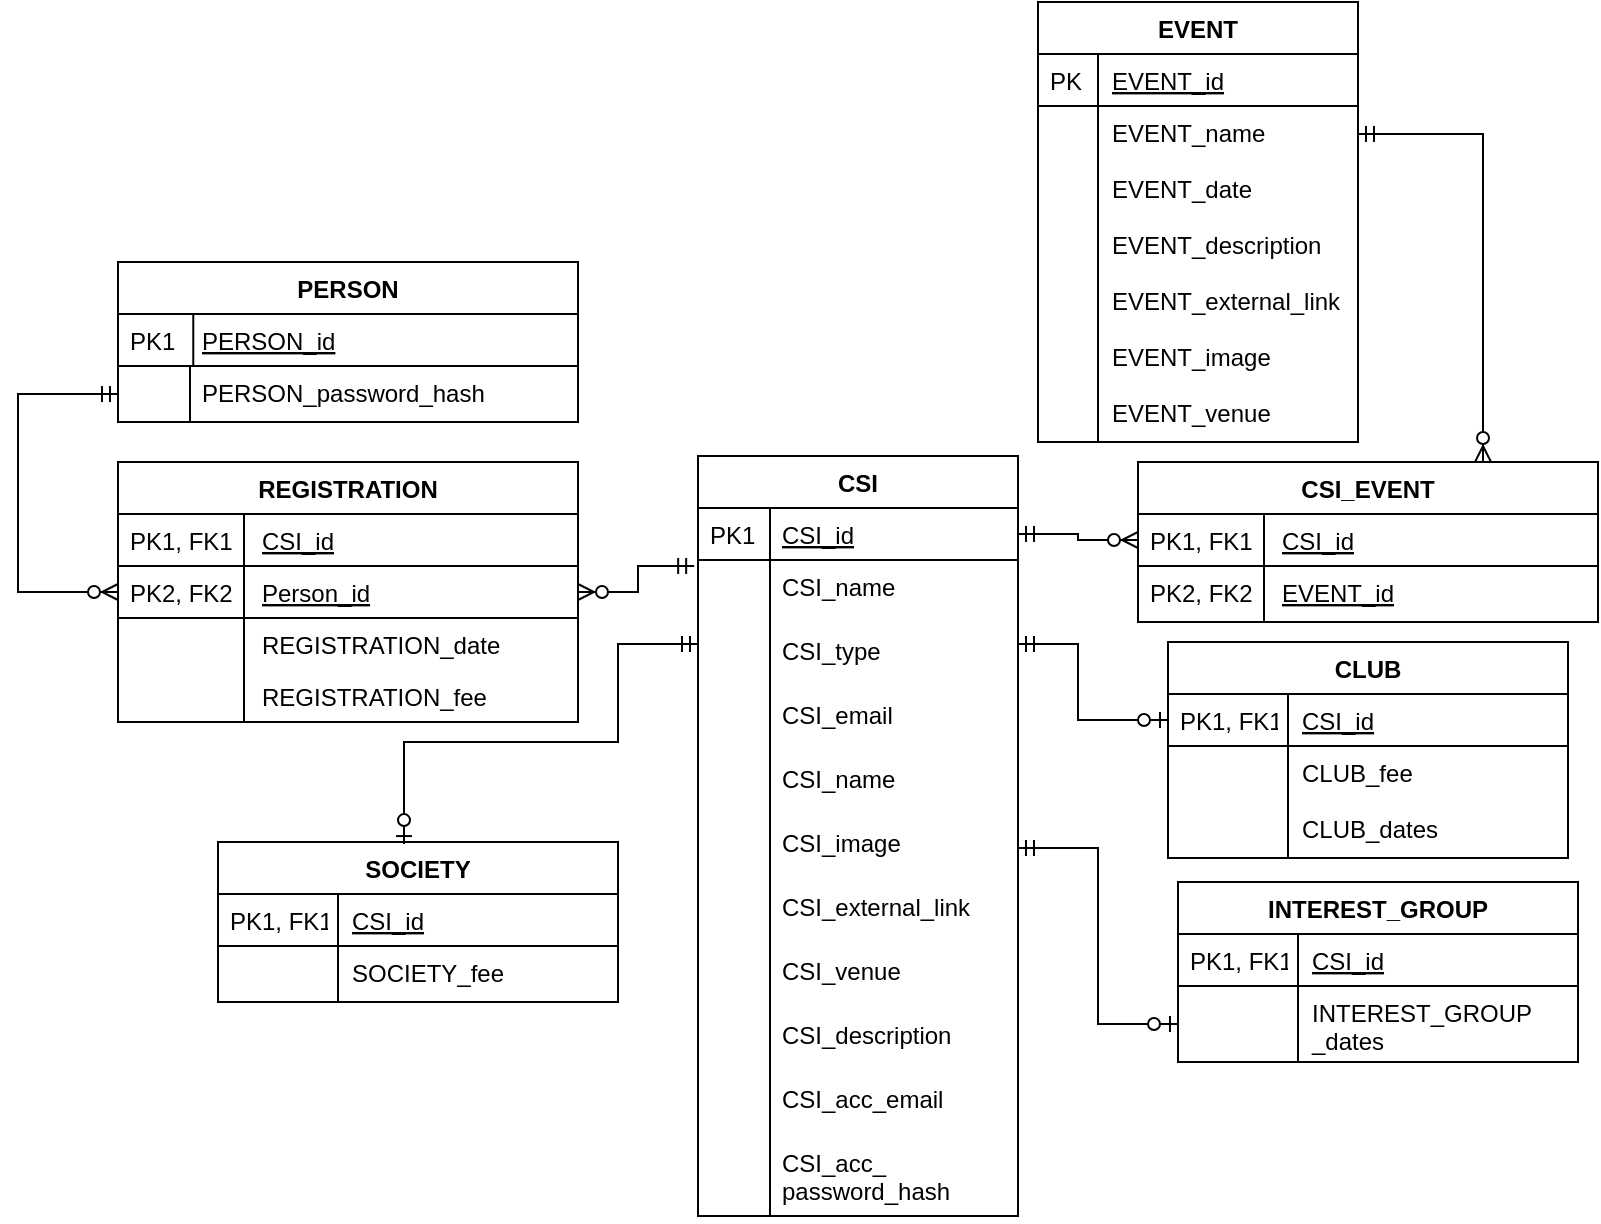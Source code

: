 <mxfile version="12.8.1" type="github">
  <diagram id="C5RBs43oDa-KdzZeNtuy" name="Page-1">
    <mxGraphModel dx="868" dy="1619" grid="1" gridSize="10" guides="1" tooltips="1" connect="1" arrows="1" fold="1" page="1" pageScale="1" pageWidth="827" pageHeight="1169" math="0" shadow="0">
      <root>
        <mxCell id="WIyWlLk6GJQsqaUBKTNV-0" />
        <mxCell id="WIyWlLk6GJQsqaUBKTNV-1" parent="WIyWlLk6GJQsqaUBKTNV-0" />
        <mxCell id="zkfFHV4jXpPFQw0GAbJ--51" value="PERSON" style="swimlane;fontStyle=1;childLayout=stackLayout;horizontal=1;startSize=26;horizontalStack=0;resizeParent=1;resizeLast=0;collapsible=1;marginBottom=0;rounded=0;shadow=0;strokeWidth=1;" parent="WIyWlLk6GJQsqaUBKTNV-1" vertex="1">
          <mxGeometry x="190" y="20" width="230" height="80" as="geometry">
            <mxRectangle x="160" y="120" width="160" height="26" as="alternateBounds" />
          </mxGeometry>
        </mxCell>
        <mxCell id="zkfFHV4jXpPFQw0GAbJ--52" value="PERSON_id" style="shape=partialRectangle;top=0;left=0;right=0;bottom=1;align=left;verticalAlign=top;fillColor=none;spacingLeft=40;spacingRight=4;overflow=hidden;rotatable=0;points=[[0,0.5],[1,0.5]];portConstraint=eastwest;dropTarget=0;rounded=0;shadow=0;strokeWidth=1;fontStyle=4" parent="zkfFHV4jXpPFQw0GAbJ--51" vertex="1">
          <mxGeometry y="26" width="230" height="26" as="geometry" />
        </mxCell>
        <mxCell id="zkfFHV4jXpPFQw0GAbJ--53" value="PK1" style="shape=partialRectangle;top=0;left=0;bottom=0;fillColor=none;align=left;verticalAlign=top;spacingLeft=4;spacingRight=4;overflow=hidden;rotatable=0;points=[];portConstraint=eastwest;part=1;" parent="zkfFHV4jXpPFQw0GAbJ--52" vertex="1" connectable="0">
          <mxGeometry width="37.636" height="26" as="geometry" />
        </mxCell>
        <mxCell id="Wx7XCDajwe7z9MYehkAK-20" value="PERSON_password_hash" style="shape=partialRectangle;top=0;left=0;right=0;bottom=1;align=left;verticalAlign=top;fillColor=none;spacingLeft=40;spacingRight=4;overflow=hidden;rotatable=0;points=[[0,0.5],[1,0.5]];portConstraint=eastwest;dropTarget=0;rounded=0;shadow=0;strokeWidth=1;fontStyle=0" parent="zkfFHV4jXpPFQw0GAbJ--51" vertex="1">
          <mxGeometry y="52" width="230" height="28" as="geometry" />
        </mxCell>
        <mxCell id="Wx7XCDajwe7z9MYehkAK-21" value="" style="shape=partialRectangle;top=0;left=0;bottom=0;fillColor=none;align=left;verticalAlign=top;spacingLeft=4;spacingRight=4;overflow=hidden;rotatable=0;points=[];portConstraint=eastwest;part=1;" parent="Wx7XCDajwe7z9MYehkAK-20" vertex="1" connectable="0">
          <mxGeometry width="36" height="28" as="geometry" />
        </mxCell>
        <mxCell id="zkfFHV4jXpPFQw0GAbJ--56" value="CSI" style="swimlane;fontStyle=1;childLayout=stackLayout;horizontal=1;startSize=26;horizontalStack=0;resizeParent=1;resizeLast=0;collapsible=1;marginBottom=0;rounded=0;shadow=0;strokeWidth=1;" parent="WIyWlLk6GJQsqaUBKTNV-1" vertex="1">
          <mxGeometry x="480" y="117" width="160" height="380" as="geometry">
            <mxRectangle x="260" y="80" width="160" height="26" as="alternateBounds" />
          </mxGeometry>
        </mxCell>
        <mxCell id="zkfFHV4jXpPFQw0GAbJ--57" value="CSI_id" style="shape=partialRectangle;top=0;left=0;right=0;bottom=1;align=left;verticalAlign=top;fillColor=none;spacingLeft=40;spacingRight=4;overflow=hidden;rotatable=0;points=[[0,0.5],[1,0.5]];portConstraint=eastwest;dropTarget=0;rounded=0;shadow=0;strokeWidth=1;fontStyle=4" parent="zkfFHV4jXpPFQw0GAbJ--56" vertex="1">
          <mxGeometry y="26" width="160" height="26" as="geometry" />
        </mxCell>
        <mxCell id="zkfFHV4jXpPFQw0GAbJ--58" value="PK1" style="shape=partialRectangle;top=0;left=0;bottom=0;fillColor=none;align=left;verticalAlign=top;spacingLeft=4;spacingRight=4;overflow=hidden;rotatable=0;points=[];portConstraint=eastwest;part=1;" parent="zkfFHV4jXpPFQw0GAbJ--57" vertex="1" connectable="0">
          <mxGeometry width="36" height="26" as="geometry" />
        </mxCell>
        <mxCell id="zkfFHV4jXpPFQw0GAbJ--61" value="CSI_name" style="shape=partialRectangle;top=0;left=0;right=0;bottom=0;align=left;verticalAlign=top;fillColor=none;spacingLeft=40;spacingRight=4;overflow=hidden;rotatable=0;points=[[0,0.5],[1,0.5]];portConstraint=eastwest;dropTarget=0;rounded=0;shadow=0;strokeWidth=1;" parent="zkfFHV4jXpPFQw0GAbJ--56" vertex="1">
          <mxGeometry y="52" width="160" height="32" as="geometry" />
        </mxCell>
        <mxCell id="zkfFHV4jXpPFQw0GAbJ--62" value="" style="shape=partialRectangle;top=0;left=0;bottom=0;fillColor=none;align=left;verticalAlign=top;spacingLeft=4;spacingRight=4;overflow=hidden;rotatable=0;points=[];portConstraint=eastwest;part=1;" parent="zkfFHV4jXpPFQw0GAbJ--61" vertex="1" connectable="0">
          <mxGeometry width="36" height="32" as="geometry" />
        </mxCell>
        <mxCell id="Wx7XCDajwe7z9MYehkAK-47" value="CSI_type" style="shape=partialRectangle;top=0;left=0;right=0;bottom=0;align=left;verticalAlign=top;fillColor=none;spacingLeft=40;spacingRight=4;overflow=hidden;rotatable=0;points=[[0,0.5],[1,0.5]];portConstraint=eastwest;dropTarget=0;rounded=0;shadow=0;strokeWidth=1;" parent="zkfFHV4jXpPFQw0GAbJ--56" vertex="1">
          <mxGeometry y="84" width="160" height="32" as="geometry" />
        </mxCell>
        <mxCell id="Wx7XCDajwe7z9MYehkAK-48" value="" style="shape=partialRectangle;top=0;left=0;bottom=0;fillColor=none;align=left;verticalAlign=top;spacingLeft=4;spacingRight=4;overflow=hidden;rotatable=0;points=[];portConstraint=eastwest;part=1;" parent="Wx7XCDajwe7z9MYehkAK-47" vertex="1" connectable="0">
          <mxGeometry width="36" height="32" as="geometry" />
        </mxCell>
        <mxCell id="058RNXt2RDydTSip1yyi-6" value="CSI_email" style="shape=partialRectangle;top=0;left=0;right=0;bottom=0;align=left;verticalAlign=top;fillColor=none;spacingLeft=40;spacingRight=4;overflow=hidden;rotatable=0;points=[[0,0.5],[1,0.5]];portConstraint=eastwest;dropTarget=0;rounded=0;shadow=0;strokeWidth=1;" parent="zkfFHV4jXpPFQw0GAbJ--56" vertex="1">
          <mxGeometry y="116" width="160" height="32" as="geometry" />
        </mxCell>
        <mxCell id="058RNXt2RDydTSip1yyi-7" value="" style="shape=partialRectangle;top=0;left=0;bottom=0;fillColor=none;align=left;verticalAlign=top;spacingLeft=4;spacingRight=4;overflow=hidden;rotatable=0;points=[];portConstraint=eastwest;part=1;" parent="058RNXt2RDydTSip1yyi-6" vertex="1" connectable="0">
          <mxGeometry width="36" height="32" as="geometry" />
        </mxCell>
        <mxCell id="058RNXt2RDydTSip1yyi-8" value="CSI_name" style="shape=partialRectangle;top=0;left=0;right=0;bottom=0;align=left;verticalAlign=top;fillColor=none;spacingLeft=40;spacingRight=4;overflow=hidden;rotatable=0;points=[[0,0.5],[1,0.5]];portConstraint=eastwest;dropTarget=0;rounded=0;shadow=0;strokeWidth=1;" parent="zkfFHV4jXpPFQw0GAbJ--56" vertex="1">
          <mxGeometry y="148" width="160" height="32" as="geometry" />
        </mxCell>
        <mxCell id="058RNXt2RDydTSip1yyi-9" value="" style="shape=partialRectangle;top=0;left=0;bottom=0;fillColor=none;align=left;verticalAlign=top;spacingLeft=4;spacingRight=4;overflow=hidden;rotatable=0;points=[];portConstraint=eastwest;part=1;" parent="058RNXt2RDydTSip1yyi-8" vertex="1" connectable="0">
          <mxGeometry width="36" height="32" as="geometry" />
        </mxCell>
        <mxCell id="058RNXt2RDydTSip1yyi-10" value="CSI_image" style="shape=partialRectangle;top=0;left=0;right=0;bottom=0;align=left;verticalAlign=top;fillColor=none;spacingLeft=40;spacingRight=4;overflow=hidden;rotatable=0;points=[[0,0.5],[1,0.5]];portConstraint=eastwest;dropTarget=0;rounded=0;shadow=0;strokeWidth=1;" parent="zkfFHV4jXpPFQw0GAbJ--56" vertex="1">
          <mxGeometry y="180" width="160" height="32" as="geometry" />
        </mxCell>
        <mxCell id="058RNXt2RDydTSip1yyi-11" value="" style="shape=partialRectangle;top=0;left=0;bottom=0;fillColor=none;align=left;verticalAlign=top;spacingLeft=4;spacingRight=4;overflow=hidden;rotatable=0;points=[];portConstraint=eastwest;part=1;" parent="058RNXt2RDydTSip1yyi-10" vertex="1" connectable="0">
          <mxGeometry width="36" height="32" as="geometry" />
        </mxCell>
        <mxCell id="058RNXt2RDydTSip1yyi-12" value="CSI_external_link" style="shape=partialRectangle;top=0;left=0;right=0;bottom=0;align=left;verticalAlign=top;fillColor=none;spacingLeft=40;spacingRight=4;overflow=hidden;rotatable=0;points=[[0,0.5],[1,0.5]];portConstraint=eastwest;dropTarget=0;rounded=0;shadow=0;strokeWidth=1;" parent="zkfFHV4jXpPFQw0GAbJ--56" vertex="1">
          <mxGeometry y="212" width="160" height="32" as="geometry" />
        </mxCell>
        <mxCell id="058RNXt2RDydTSip1yyi-13" value="" style="shape=partialRectangle;top=0;left=0;bottom=0;fillColor=none;align=left;verticalAlign=top;spacingLeft=4;spacingRight=4;overflow=hidden;rotatable=0;points=[];portConstraint=eastwest;part=1;" parent="058RNXt2RDydTSip1yyi-12" vertex="1" connectable="0">
          <mxGeometry width="36" height="32" as="geometry" />
        </mxCell>
        <mxCell id="058RNXt2RDydTSip1yyi-14" value="CSI_venue" style="shape=partialRectangle;top=0;left=0;right=0;bottom=0;align=left;verticalAlign=top;fillColor=none;spacingLeft=40;spacingRight=4;overflow=hidden;rotatable=0;points=[[0,0.5],[1,0.5]];portConstraint=eastwest;dropTarget=0;rounded=0;shadow=0;strokeWidth=1;" parent="zkfFHV4jXpPFQw0GAbJ--56" vertex="1">
          <mxGeometry y="244" width="160" height="32" as="geometry" />
        </mxCell>
        <mxCell id="058RNXt2RDydTSip1yyi-15" value="" style="shape=partialRectangle;top=0;left=0;bottom=0;fillColor=none;align=left;verticalAlign=top;spacingLeft=4;spacingRight=4;overflow=hidden;rotatable=0;points=[];portConstraint=eastwest;part=1;" parent="058RNXt2RDydTSip1yyi-14" vertex="1" connectable="0">
          <mxGeometry width="36" height="32" as="geometry" />
        </mxCell>
        <mxCell id="058RNXt2RDydTSip1yyi-16" value="CSI_description" style="shape=partialRectangle;top=0;left=0;right=0;bottom=0;align=left;verticalAlign=top;fillColor=none;spacingLeft=40;spacingRight=4;overflow=hidden;rotatable=0;points=[[0,0.5],[1,0.5]];portConstraint=eastwest;dropTarget=0;rounded=0;shadow=0;strokeWidth=1;" parent="zkfFHV4jXpPFQw0GAbJ--56" vertex="1">
          <mxGeometry y="276" width="160" height="32" as="geometry" />
        </mxCell>
        <mxCell id="058RNXt2RDydTSip1yyi-17" value="" style="shape=partialRectangle;top=0;left=0;bottom=0;fillColor=none;align=left;verticalAlign=top;spacingLeft=4;spacingRight=4;overflow=hidden;rotatable=0;points=[];portConstraint=eastwest;part=1;" parent="058RNXt2RDydTSip1yyi-16" vertex="1" connectable="0">
          <mxGeometry width="36" height="32" as="geometry" />
        </mxCell>
        <mxCell id="aq5DF6hh0ykswpHQfDKr-2" value="CSI_acc_email" style="shape=partialRectangle;top=0;left=0;right=0;bottom=0;align=left;verticalAlign=top;fillColor=none;spacingLeft=40;spacingRight=4;overflow=hidden;rotatable=0;points=[[0,0.5],[1,0.5]];portConstraint=eastwest;dropTarget=0;rounded=0;shadow=0;strokeWidth=1;" parent="zkfFHV4jXpPFQw0GAbJ--56" vertex="1">
          <mxGeometry y="308" width="160" height="32" as="geometry" />
        </mxCell>
        <mxCell id="aq5DF6hh0ykswpHQfDKr-3" value="" style="shape=partialRectangle;top=0;left=0;bottom=0;fillColor=none;align=left;verticalAlign=top;spacingLeft=4;spacingRight=4;overflow=hidden;rotatable=0;points=[];portConstraint=eastwest;part=1;" parent="aq5DF6hh0ykswpHQfDKr-2" vertex="1" connectable="0">
          <mxGeometry width="36" height="32" as="geometry" />
        </mxCell>
        <mxCell id="aq5DF6hh0ykswpHQfDKr-0" value="CSI_acc_&#xa;password_hash" style="shape=partialRectangle;top=0;left=0;right=0;bottom=0;align=left;verticalAlign=top;fillColor=none;spacingLeft=40;spacingRight=4;overflow=hidden;rotatable=0;points=[[0,0.5],[1,0.5]];portConstraint=eastwest;dropTarget=0;rounded=0;shadow=0;strokeWidth=1;" parent="zkfFHV4jXpPFQw0GAbJ--56" vertex="1">
          <mxGeometry y="340" width="160" height="40" as="geometry" />
        </mxCell>
        <mxCell id="aq5DF6hh0ykswpHQfDKr-1" value="" style="shape=partialRectangle;top=0;left=0;bottom=0;fillColor=none;align=left;verticalAlign=top;spacingLeft=4;spacingRight=4;overflow=hidden;rotatable=0;points=[];portConstraint=eastwest;part=1;" parent="aq5DF6hh0ykswpHQfDKr-0" vertex="1" connectable="0">
          <mxGeometry width="36" height="40" as="geometry" />
        </mxCell>
        <mxCell id="zkfFHV4jXpPFQw0GAbJ--64" value="INTEREST_GROUP" style="swimlane;fontStyle=1;childLayout=stackLayout;horizontal=1;startSize=26;horizontalStack=0;resizeParent=1;resizeLast=0;collapsible=1;marginBottom=0;rounded=0;shadow=0;strokeWidth=1;" parent="WIyWlLk6GJQsqaUBKTNV-1" vertex="1">
          <mxGeometry x="720" y="330" width="200" height="90" as="geometry">
            <mxRectangle x="260" y="270" width="160" height="26" as="alternateBounds" />
          </mxGeometry>
        </mxCell>
        <mxCell id="zkfFHV4jXpPFQw0GAbJ--65" value="CSI_id" style="shape=partialRectangle;top=0;left=0;right=0;bottom=1;align=left;verticalAlign=top;fillColor=none;spacingLeft=65;spacingRight=4;overflow=hidden;rotatable=0;points=[[0,0.5],[1,0.5]];portConstraint=eastwest;dropTarget=0;rounded=0;shadow=0;strokeWidth=1;fontStyle=4" parent="zkfFHV4jXpPFQw0GAbJ--64" vertex="1">
          <mxGeometry y="26" width="200" height="26" as="geometry" />
        </mxCell>
        <mxCell id="zkfFHV4jXpPFQw0GAbJ--66" value="PK1, FK1" style="shape=partialRectangle;top=0;left=0;bottom=0;fillColor=none;align=left;verticalAlign=top;spacingLeft=4;spacingRight=4;overflow=hidden;rotatable=0;points=[];portConstraint=eastwest;part=1;" parent="zkfFHV4jXpPFQw0GAbJ--65" vertex="1" connectable="0">
          <mxGeometry width="60" height="26" as="geometry" />
        </mxCell>
        <mxCell id="zkfFHV4jXpPFQw0GAbJ--67" value="INTEREST_GROUP&#xa;_dates" style="shape=partialRectangle;top=0;left=0;right=0;bottom=0;align=left;verticalAlign=top;fillColor=none;spacingLeft=65;spacingRight=4;overflow=hidden;rotatable=0;points=[[0,0.5],[1,0.5]];portConstraint=eastwest;dropTarget=0;rounded=0;shadow=0;strokeWidth=1;" parent="zkfFHV4jXpPFQw0GAbJ--64" vertex="1">
          <mxGeometry y="52" width="200" height="38" as="geometry" />
        </mxCell>
        <mxCell id="zkfFHV4jXpPFQw0GAbJ--68" value="" style="shape=partialRectangle;top=0;left=0;bottom=0;fillColor=none;align=left;verticalAlign=top;spacingLeft=4;spacingRight=4;overflow=hidden;rotatable=0;points=[];portConstraint=eastwest;part=1;" parent="zkfFHV4jXpPFQw0GAbJ--67" vertex="1" connectable="0">
          <mxGeometry width="60" height="38" as="geometry" />
        </mxCell>
        <mxCell id="Wx7XCDajwe7z9MYehkAK-22" value="REGISTRATION" style="swimlane;fontStyle=1;childLayout=stackLayout;horizontal=1;startSize=26;horizontalStack=0;resizeParent=1;resizeLast=0;collapsible=1;marginBottom=0;rounded=0;shadow=0;strokeWidth=1;" parent="WIyWlLk6GJQsqaUBKTNV-1" vertex="1">
          <mxGeometry x="190" y="120" width="230" height="130" as="geometry">
            <mxRectangle x="160" y="120" width="160" height="26" as="alternateBounds" />
          </mxGeometry>
        </mxCell>
        <mxCell id="Wx7XCDajwe7z9MYehkAK-23" value="CSI_id" style="shape=partialRectangle;top=0;left=0;right=0;bottom=1;align=left;verticalAlign=top;fillColor=none;spacingLeft=70;spacingRight=4;overflow=hidden;rotatable=0;points=[[0,0.5],[1,0.5]];portConstraint=eastwest;dropTarget=0;rounded=0;shadow=0;strokeWidth=1;fontStyle=4" parent="Wx7XCDajwe7z9MYehkAK-22" vertex="1">
          <mxGeometry y="26" width="230" height="26" as="geometry" />
        </mxCell>
        <mxCell id="Wx7XCDajwe7z9MYehkAK-24" value="PK1, FK1" style="shape=partialRectangle;top=0;left=0;bottom=0;fillColor=none;align=left;verticalAlign=top;spacingLeft=4;spacingRight=4;overflow=hidden;rotatable=0;points=[];portConstraint=eastwest;part=1;" parent="Wx7XCDajwe7z9MYehkAK-23" vertex="1" connectable="0">
          <mxGeometry width="63" height="26" as="geometry" />
        </mxCell>
        <mxCell id="Wx7XCDajwe7z9MYehkAK-29" value="Person_id" style="shape=partialRectangle;top=0;left=0;right=0;bottom=1;align=left;verticalAlign=top;fillColor=none;spacingLeft=70;spacingRight=4;overflow=hidden;rotatable=0;points=[[0,0.5],[1,0.5]];portConstraint=eastwest;dropTarget=0;rounded=0;shadow=0;strokeWidth=1;fontStyle=4" parent="Wx7XCDajwe7z9MYehkAK-22" vertex="1">
          <mxGeometry y="52" width="230" height="26" as="geometry" />
        </mxCell>
        <mxCell id="Wx7XCDajwe7z9MYehkAK-30" value="PK2, FK2" style="shape=partialRectangle;top=0;left=0;bottom=0;fillColor=none;align=left;verticalAlign=top;spacingLeft=4;spacingRight=4;overflow=hidden;rotatable=0;points=[];portConstraint=eastwest;part=1;" parent="Wx7XCDajwe7z9MYehkAK-29" vertex="1" connectable="0">
          <mxGeometry width="63" height="26" as="geometry" />
        </mxCell>
        <mxCell id="Wx7XCDajwe7z9MYehkAK-25" value="REGISTRATION_date" style="shape=partialRectangle;top=0;left=0;right=0;bottom=0;align=left;verticalAlign=top;fillColor=none;spacingLeft=70;spacingRight=4;overflow=hidden;rotatable=0;points=[[0,0.5],[1,0.5]];portConstraint=eastwest;dropTarget=0;rounded=0;shadow=0;strokeWidth=1;" parent="Wx7XCDajwe7z9MYehkAK-22" vertex="1">
          <mxGeometry y="78" width="230" height="26" as="geometry" />
        </mxCell>
        <mxCell id="Wx7XCDajwe7z9MYehkAK-26" value="" style="shape=partialRectangle;top=0;left=0;bottom=0;fillColor=none;align=left;verticalAlign=top;spacingLeft=4;spacingRight=4;overflow=hidden;rotatable=0;points=[];portConstraint=eastwest;part=1;" parent="Wx7XCDajwe7z9MYehkAK-25" vertex="1" connectable="0">
          <mxGeometry width="63" height="26" as="geometry" />
        </mxCell>
        <mxCell id="058RNXt2RDydTSip1yyi-21" value="REGISTRATION_fee" style="shape=partialRectangle;top=0;left=0;right=0;bottom=0;align=left;verticalAlign=top;fillColor=none;spacingLeft=70;spacingRight=4;overflow=hidden;rotatable=0;points=[[0,0.5],[1,0.5]];portConstraint=eastwest;dropTarget=0;rounded=0;shadow=0;strokeWidth=1;" parent="Wx7XCDajwe7z9MYehkAK-22" vertex="1">
          <mxGeometry y="104" width="230" height="26" as="geometry" />
        </mxCell>
        <mxCell id="058RNXt2RDydTSip1yyi-22" value="" style="shape=partialRectangle;top=0;left=0;bottom=0;fillColor=none;align=left;verticalAlign=top;spacingLeft=4;spacingRight=4;overflow=hidden;rotatable=0;points=[];portConstraint=eastwest;part=1;" parent="058RNXt2RDydTSip1yyi-21" vertex="1" connectable="0">
          <mxGeometry width="63" height="26" as="geometry" />
        </mxCell>
        <mxCell id="Wx7XCDajwe7z9MYehkAK-35" style="edgeStyle=orthogonalEdgeStyle;rounded=0;orthogonalLoop=1;jettySize=auto;html=1;exitX=1;exitY=0.5;exitDx=0;exitDy=0;entryX=-0.012;entryY=1.115;entryDx=0;entryDy=0;entryPerimeter=0;startArrow=ERzeroToMany;startFill=1;endArrow=ERmandOne;endFill=0;" parent="WIyWlLk6GJQsqaUBKTNV-1" source="Wx7XCDajwe7z9MYehkAK-29" target="zkfFHV4jXpPFQw0GAbJ--57" edge="1">
          <mxGeometry relative="1" as="geometry" />
        </mxCell>
        <mxCell id="Wx7XCDajwe7z9MYehkAK-36" value="SOCIETY" style="swimlane;fontStyle=1;childLayout=stackLayout;horizontal=1;startSize=26;horizontalStack=0;resizeParent=1;resizeLast=0;collapsible=1;marginBottom=0;rounded=0;shadow=0;strokeWidth=1;" parent="WIyWlLk6GJQsqaUBKTNV-1" vertex="1">
          <mxGeometry x="240" y="310" width="200" height="80" as="geometry">
            <mxRectangle x="260" y="270" width="160" height="26" as="alternateBounds" />
          </mxGeometry>
        </mxCell>
        <mxCell id="Wx7XCDajwe7z9MYehkAK-37" value="CSI_id" style="shape=partialRectangle;top=0;left=0;right=0;bottom=1;align=left;verticalAlign=top;fillColor=none;spacingLeft=65;spacingRight=4;overflow=hidden;rotatable=0;points=[[0,0.5],[1,0.5]];portConstraint=eastwest;dropTarget=0;rounded=0;shadow=0;strokeWidth=1;fontStyle=4" parent="Wx7XCDajwe7z9MYehkAK-36" vertex="1">
          <mxGeometry y="26" width="200" height="26" as="geometry" />
        </mxCell>
        <mxCell id="Wx7XCDajwe7z9MYehkAK-38" value="PK1, FK1" style="shape=partialRectangle;top=0;left=0;bottom=0;fillColor=none;align=left;verticalAlign=top;spacingLeft=4;spacingRight=4;overflow=hidden;rotatable=0;points=[];portConstraint=eastwest;part=1;" parent="Wx7XCDajwe7z9MYehkAK-37" vertex="1" connectable="0">
          <mxGeometry width="60" height="26" as="geometry" />
        </mxCell>
        <mxCell id="Wx7XCDajwe7z9MYehkAK-39" value="SOCIETY_fee" style="shape=partialRectangle;top=0;left=0;right=0;bottom=0;align=left;verticalAlign=top;fillColor=none;spacingLeft=65;spacingRight=4;overflow=hidden;rotatable=0;points=[[0,0.5],[1,0.5]];portConstraint=eastwest;dropTarget=0;rounded=0;shadow=0;strokeWidth=1;" parent="Wx7XCDajwe7z9MYehkAK-36" vertex="1">
          <mxGeometry y="52" width="200" height="28" as="geometry" />
        </mxCell>
        <mxCell id="Wx7XCDajwe7z9MYehkAK-40" value="" style="shape=partialRectangle;top=0;left=0;bottom=0;fillColor=none;align=left;verticalAlign=top;spacingLeft=4;spacingRight=4;overflow=hidden;rotatable=0;points=[];portConstraint=eastwest;part=1;" parent="Wx7XCDajwe7z9MYehkAK-39" vertex="1" connectable="0">
          <mxGeometry width="60" height="28" as="geometry" />
        </mxCell>
        <mxCell id="Wx7XCDajwe7z9MYehkAK-41" style="edgeStyle=orthogonalEdgeStyle;rounded=0;orthogonalLoop=1;jettySize=auto;html=1;entryX=0.465;entryY=0.013;entryDx=0;entryDy=0;entryPerimeter=0;startArrow=ERmandOne;startFill=0;endArrow=ERzeroToOne;endFill=1;" parent="WIyWlLk6GJQsqaUBKTNV-1" target="Wx7XCDajwe7z9MYehkAK-36" edge="1">
          <mxGeometry relative="1" as="geometry">
            <Array as="points">
              <mxPoint x="440" y="211" />
              <mxPoint x="440" y="260" />
              <mxPoint x="333" y="260" />
            </Array>
            <mxPoint x="480" y="211" as="sourcePoint" />
          </mxGeometry>
        </mxCell>
        <mxCell id="Wx7XCDajwe7z9MYehkAK-42" value="CLUB" style="swimlane;fontStyle=1;childLayout=stackLayout;horizontal=1;startSize=26;horizontalStack=0;resizeParent=1;resizeLast=0;collapsible=1;marginBottom=0;rounded=0;shadow=0;strokeWidth=1;" parent="WIyWlLk6GJQsqaUBKTNV-1" vertex="1">
          <mxGeometry x="715" y="210" width="200" height="108" as="geometry">
            <mxRectangle x="260" y="270" width="160" height="26" as="alternateBounds" />
          </mxGeometry>
        </mxCell>
        <mxCell id="Wx7XCDajwe7z9MYehkAK-43" value="CSI_id" style="shape=partialRectangle;top=0;left=0;right=0;bottom=1;align=left;verticalAlign=top;fillColor=none;spacingLeft=65;spacingRight=4;overflow=hidden;rotatable=0;points=[[0,0.5],[1,0.5]];portConstraint=eastwest;dropTarget=0;rounded=0;shadow=0;strokeWidth=1;fontStyle=4" parent="Wx7XCDajwe7z9MYehkAK-42" vertex="1">
          <mxGeometry y="26" width="200" height="26" as="geometry" />
        </mxCell>
        <mxCell id="Wx7XCDajwe7z9MYehkAK-44" value="PK1, FK1" style="shape=partialRectangle;top=0;left=0;bottom=0;fillColor=none;align=left;verticalAlign=top;spacingLeft=4;spacingRight=4;overflow=hidden;rotatable=0;points=[];portConstraint=eastwest;part=1;" parent="Wx7XCDajwe7z9MYehkAK-43" vertex="1" connectable="0">
          <mxGeometry width="60" height="26" as="geometry" />
        </mxCell>
        <mxCell id="Wx7XCDajwe7z9MYehkAK-45" value="CLUB_fee" style="shape=partialRectangle;top=0;left=0;right=0;bottom=0;align=left;verticalAlign=top;fillColor=none;spacingLeft=65;spacingRight=4;overflow=hidden;rotatable=0;points=[[0,0.5],[1,0.5]];portConstraint=eastwest;dropTarget=0;rounded=0;shadow=0;strokeWidth=1;" parent="Wx7XCDajwe7z9MYehkAK-42" vertex="1">
          <mxGeometry y="52" width="200" height="28" as="geometry" />
        </mxCell>
        <mxCell id="Wx7XCDajwe7z9MYehkAK-46" value="" style="shape=partialRectangle;top=0;left=0;bottom=0;fillColor=none;align=left;verticalAlign=top;spacingLeft=4;spacingRight=4;overflow=hidden;rotatable=0;points=[];portConstraint=eastwest;part=1;" parent="Wx7XCDajwe7z9MYehkAK-45" vertex="1" connectable="0">
          <mxGeometry width="60" height="28" as="geometry" />
        </mxCell>
        <mxCell id="058RNXt2RDydTSip1yyi-18" value="CLUB_dates" style="shape=partialRectangle;top=0;left=0;right=0;bottom=0;align=left;verticalAlign=top;fillColor=none;spacingLeft=65;spacingRight=4;overflow=hidden;rotatable=0;points=[[0,0.5],[1,0.5]];portConstraint=eastwest;dropTarget=0;rounded=0;shadow=0;strokeWidth=1;" parent="Wx7XCDajwe7z9MYehkAK-42" vertex="1">
          <mxGeometry y="80" width="200" height="28" as="geometry" />
        </mxCell>
        <mxCell id="058RNXt2RDydTSip1yyi-19" value="" style="shape=partialRectangle;top=0;left=0;bottom=0;fillColor=none;align=left;verticalAlign=top;spacingLeft=4;spacingRight=4;overflow=hidden;rotatable=0;points=[];portConstraint=eastwest;part=1;" parent="058RNXt2RDydTSip1yyi-18" vertex="1" connectable="0">
          <mxGeometry width="60" height="28" as="geometry" />
        </mxCell>
        <mxCell id="Wx7XCDajwe7z9MYehkAK-49" style="edgeStyle=orthogonalEdgeStyle;rounded=0;orthogonalLoop=1;jettySize=auto;html=1;entryX=0;entryY=0.5;entryDx=0;entryDy=0;startArrow=ERmandOne;startFill=0;endArrow=ERzeroToOne;endFill=1;" parent="WIyWlLk6GJQsqaUBKTNV-1" target="Wx7XCDajwe7z9MYehkAK-43" edge="1">
          <mxGeometry relative="1" as="geometry">
            <Array as="points">
              <mxPoint x="640" y="211" />
              <mxPoint x="670" y="211" />
              <mxPoint x="670" y="249" />
            </Array>
            <mxPoint x="640" y="211" as="sourcePoint" />
          </mxGeometry>
        </mxCell>
        <mxCell id="Wx7XCDajwe7z9MYehkAK-50" value="EVENT" style="swimlane;fontStyle=1;childLayout=stackLayout;horizontal=1;startSize=26;horizontalStack=0;resizeParent=1;resizeLast=0;collapsible=1;marginBottom=0;rounded=0;shadow=0;strokeWidth=1;" parent="WIyWlLk6GJQsqaUBKTNV-1" vertex="1">
          <mxGeometry x="650" y="-110" width="160" height="220" as="geometry">
            <mxRectangle x="260" y="270" width="160" height="26" as="alternateBounds" />
          </mxGeometry>
        </mxCell>
        <mxCell id="Wx7XCDajwe7z9MYehkAK-51" value="EVENT_id" style="shape=partialRectangle;top=0;left=0;right=0;bottom=1;align=left;verticalAlign=top;fillColor=none;spacingLeft=35;spacingRight=4;overflow=hidden;rotatable=0;points=[[0,0.5],[1,0.5]];portConstraint=eastwest;dropTarget=0;rounded=0;shadow=0;strokeWidth=1;fontStyle=4" parent="Wx7XCDajwe7z9MYehkAK-50" vertex="1">
          <mxGeometry y="26" width="160" height="26" as="geometry" />
        </mxCell>
        <mxCell id="Wx7XCDajwe7z9MYehkAK-52" value="PK" style="shape=partialRectangle;top=0;left=0;bottom=0;fillColor=none;align=left;verticalAlign=top;spacingLeft=4;spacingRight=4;overflow=hidden;rotatable=0;points=[];portConstraint=eastwest;part=1;" parent="Wx7XCDajwe7z9MYehkAK-51" vertex="1" connectable="0">
          <mxGeometry width="30" height="26" as="geometry" />
        </mxCell>
        <mxCell id="Wx7XCDajwe7z9MYehkAK-53" value="EVENT_name" style="shape=partialRectangle;top=0;left=0;right=0;bottom=0;align=left;verticalAlign=top;fillColor=none;spacingLeft=35;spacingRight=4;overflow=hidden;rotatable=0;points=[[0,0.5],[1,0.5]];portConstraint=eastwest;dropTarget=0;rounded=0;shadow=0;strokeWidth=1;" parent="Wx7XCDajwe7z9MYehkAK-50" vertex="1">
          <mxGeometry y="52" width="160" height="28" as="geometry" />
        </mxCell>
        <mxCell id="Wx7XCDajwe7z9MYehkAK-54" value="" style="shape=partialRectangle;top=0;left=0;bottom=0;fillColor=none;align=left;verticalAlign=top;spacingLeft=4;spacingRight=4;overflow=hidden;rotatable=0;points=[];portConstraint=eastwest;part=1;" parent="Wx7XCDajwe7z9MYehkAK-53" vertex="1" connectable="0">
          <mxGeometry width="30" height="28" as="geometry" />
        </mxCell>
        <mxCell id="Wx7XCDajwe7z9MYehkAK-56" value="EVENT_date" style="shape=partialRectangle;top=0;left=0;right=0;bottom=0;align=left;verticalAlign=top;fillColor=none;spacingLeft=35;spacingRight=4;overflow=hidden;rotatable=0;points=[[0,0.5],[1,0.5]];portConstraint=eastwest;dropTarget=0;rounded=0;shadow=0;strokeWidth=1;" parent="Wx7XCDajwe7z9MYehkAK-50" vertex="1">
          <mxGeometry y="80" width="160" height="28" as="geometry" />
        </mxCell>
        <mxCell id="Wx7XCDajwe7z9MYehkAK-57" value="" style="shape=partialRectangle;top=0;left=0;bottom=0;fillColor=none;align=left;verticalAlign=top;spacingLeft=4;spacingRight=4;overflow=hidden;rotatable=0;points=[];portConstraint=eastwest;part=1;" parent="Wx7XCDajwe7z9MYehkAK-56" vertex="1" connectable="0">
          <mxGeometry width="30" height="28" as="geometry" />
        </mxCell>
        <mxCell id="058RNXt2RDydTSip1yyi-0" value="EVENT_description" style="shape=partialRectangle;top=0;left=0;right=0;bottom=0;align=left;verticalAlign=top;fillColor=none;spacingLeft=35;spacingRight=4;overflow=hidden;rotatable=0;points=[[0,0.5],[1,0.5]];portConstraint=eastwest;dropTarget=0;rounded=0;shadow=0;strokeWidth=1;" parent="Wx7XCDajwe7z9MYehkAK-50" vertex="1">
          <mxGeometry y="108" width="160" height="28" as="geometry" />
        </mxCell>
        <mxCell id="058RNXt2RDydTSip1yyi-1" value="" style="shape=partialRectangle;top=0;left=0;bottom=0;fillColor=none;align=left;verticalAlign=top;spacingLeft=4;spacingRight=4;overflow=hidden;rotatable=0;points=[];portConstraint=eastwest;part=1;" parent="058RNXt2RDydTSip1yyi-0" vertex="1" connectable="0">
          <mxGeometry width="30" height="28" as="geometry" />
        </mxCell>
        <mxCell id="058RNXt2RDydTSip1yyi-2" value="EVENT_external_link" style="shape=partialRectangle;top=0;left=0;right=0;bottom=0;align=left;verticalAlign=top;fillColor=none;spacingLeft=35;spacingRight=4;overflow=hidden;rotatable=0;points=[[0,0.5],[1,0.5]];portConstraint=eastwest;dropTarget=0;rounded=0;shadow=0;strokeWidth=1;" parent="Wx7XCDajwe7z9MYehkAK-50" vertex="1">
          <mxGeometry y="136" width="160" height="28" as="geometry" />
        </mxCell>
        <mxCell id="058RNXt2RDydTSip1yyi-3" value="" style="shape=partialRectangle;top=0;left=0;bottom=0;fillColor=none;align=left;verticalAlign=top;spacingLeft=4;spacingRight=4;overflow=hidden;rotatable=0;points=[];portConstraint=eastwest;part=1;" parent="058RNXt2RDydTSip1yyi-2" vertex="1" connectable="0">
          <mxGeometry width="30" height="28" as="geometry" />
        </mxCell>
        <mxCell id="058RNXt2RDydTSip1yyi-4" value="EVENT_image" style="shape=partialRectangle;top=0;left=0;right=0;bottom=0;align=left;verticalAlign=top;fillColor=none;spacingLeft=35;spacingRight=4;overflow=hidden;rotatable=0;points=[[0,0.5],[1,0.5]];portConstraint=eastwest;dropTarget=0;rounded=0;shadow=0;strokeWidth=1;" parent="Wx7XCDajwe7z9MYehkAK-50" vertex="1">
          <mxGeometry y="164" width="160" height="28" as="geometry" />
        </mxCell>
        <mxCell id="058RNXt2RDydTSip1yyi-5" value="" style="shape=partialRectangle;top=0;left=0;bottom=0;fillColor=none;align=left;verticalAlign=top;spacingLeft=4;spacingRight=4;overflow=hidden;rotatable=0;points=[];portConstraint=eastwest;part=1;" parent="058RNXt2RDydTSip1yyi-4" vertex="1" connectable="0">
          <mxGeometry width="30" height="28" as="geometry" />
        </mxCell>
        <mxCell id="058RNXt2RDydTSip1yyi-23" value="EVENT_venue" style="shape=partialRectangle;top=0;left=0;right=0;bottom=0;align=left;verticalAlign=top;fillColor=none;spacingLeft=35;spacingRight=4;overflow=hidden;rotatable=0;points=[[0,0.5],[1,0.5]];portConstraint=eastwest;dropTarget=0;rounded=0;shadow=0;strokeWidth=1;" parent="Wx7XCDajwe7z9MYehkAK-50" vertex="1">
          <mxGeometry y="192" width="160" height="28" as="geometry" />
        </mxCell>
        <mxCell id="058RNXt2RDydTSip1yyi-24" value="" style="shape=partialRectangle;top=0;left=0;bottom=0;fillColor=none;align=left;verticalAlign=top;spacingLeft=4;spacingRight=4;overflow=hidden;rotatable=0;points=[];portConstraint=eastwest;part=1;" parent="058RNXt2RDydTSip1yyi-23" vertex="1" connectable="0">
          <mxGeometry width="30" height="28" as="geometry" />
        </mxCell>
        <mxCell id="Wx7XCDajwe7z9MYehkAK-55" style="edgeStyle=orthogonalEdgeStyle;rounded=0;orthogonalLoop=1;jettySize=auto;html=1;exitX=0;exitY=0.5;exitDx=0;exitDy=0;entryX=0;entryY=0.5;entryDx=0;entryDy=0;startArrow=ERmandOne;startFill=0;endArrow=ERzeroToMany;endFill=1;" parent="WIyWlLk6GJQsqaUBKTNV-1" source="Wx7XCDajwe7z9MYehkAK-20" target="Wx7XCDajwe7z9MYehkAK-29" edge="1">
          <mxGeometry relative="1" as="geometry">
            <Array as="points">
              <mxPoint x="140" y="86" />
              <mxPoint x="140" y="185" />
            </Array>
          </mxGeometry>
        </mxCell>
        <mxCell id="Wx7XCDajwe7z9MYehkAK-74" style="edgeStyle=orthogonalEdgeStyle;rounded=0;orthogonalLoop=1;jettySize=auto;html=1;exitX=0.75;exitY=0;exitDx=0;exitDy=0;entryX=1;entryY=0.5;entryDx=0;entryDy=0;startArrow=ERzeroToMany;startFill=1;endArrow=ERmandOne;endFill=0;" parent="WIyWlLk6GJQsqaUBKTNV-1" source="Wx7XCDajwe7z9MYehkAK-65" target="Wx7XCDajwe7z9MYehkAK-53" edge="1">
          <mxGeometry relative="1" as="geometry" />
        </mxCell>
        <mxCell id="Wx7XCDajwe7z9MYehkAK-65" value="CSI_EVENT" style="swimlane;fontStyle=1;childLayout=stackLayout;horizontal=1;startSize=26;horizontalStack=0;resizeParent=1;resizeLast=0;collapsible=1;marginBottom=0;rounded=0;shadow=0;strokeWidth=1;" parent="WIyWlLk6GJQsqaUBKTNV-1" vertex="1">
          <mxGeometry x="700" y="120" width="230" height="80" as="geometry">
            <mxRectangle x="160" y="120" width="160" height="26" as="alternateBounds" />
          </mxGeometry>
        </mxCell>
        <mxCell id="Wx7XCDajwe7z9MYehkAK-66" value="CSI_id" style="shape=partialRectangle;top=0;left=0;right=0;bottom=1;align=left;verticalAlign=top;fillColor=none;spacingLeft=70;spacingRight=4;overflow=hidden;rotatable=0;points=[[0,0.5],[1,0.5]];portConstraint=eastwest;dropTarget=0;rounded=0;shadow=0;strokeWidth=1;fontStyle=4" parent="Wx7XCDajwe7z9MYehkAK-65" vertex="1">
          <mxGeometry y="26" width="230" height="26" as="geometry" />
        </mxCell>
        <mxCell id="Wx7XCDajwe7z9MYehkAK-67" value="PK1, FK1" style="shape=partialRectangle;top=0;left=0;bottom=0;fillColor=none;align=left;verticalAlign=top;spacingLeft=4;spacingRight=4;overflow=hidden;rotatable=0;points=[];portConstraint=eastwest;part=1;" parent="Wx7XCDajwe7z9MYehkAK-66" vertex="1" connectable="0">
          <mxGeometry width="63" height="26" as="geometry" />
        </mxCell>
        <mxCell id="Wx7XCDajwe7z9MYehkAK-70" value="EVENT_id" style="shape=partialRectangle;top=0;left=0;right=0;bottom=0;align=left;verticalAlign=top;fillColor=none;spacingLeft=70;spacingRight=4;overflow=hidden;rotatable=0;points=[[0,0.5],[1,0.5]];portConstraint=eastwest;dropTarget=0;rounded=0;shadow=0;strokeWidth=1;fontStyle=4" parent="Wx7XCDajwe7z9MYehkAK-65" vertex="1">
          <mxGeometry y="52" width="230" height="28" as="geometry" />
        </mxCell>
        <mxCell id="Wx7XCDajwe7z9MYehkAK-71" value="PK2, FK2" style="shape=partialRectangle;top=0;left=0;bottom=0;fillColor=none;align=left;verticalAlign=top;spacingLeft=4;spacingRight=4;overflow=hidden;rotatable=0;points=[];portConstraint=eastwest;part=1;" parent="Wx7XCDajwe7z9MYehkAK-70" vertex="1" connectable="0">
          <mxGeometry width="63" height="28" as="geometry" />
        </mxCell>
        <mxCell id="Wx7XCDajwe7z9MYehkAK-73" style="edgeStyle=orthogonalEdgeStyle;rounded=0;orthogonalLoop=1;jettySize=auto;html=1;exitX=0;exitY=0.5;exitDx=0;exitDy=0;entryX=1;entryY=0.5;entryDx=0;entryDy=0;startArrow=ERzeroToMany;startFill=1;endArrow=ERmandOne;endFill=0;spacing=2;" parent="WIyWlLk6GJQsqaUBKTNV-1" source="Wx7XCDajwe7z9MYehkAK-66" target="zkfFHV4jXpPFQw0GAbJ--57" edge="1">
          <mxGeometry relative="1" as="geometry" />
        </mxCell>
        <mxCell id="058RNXt2RDydTSip1yyi-20" style="edgeStyle=orthogonalEdgeStyle;rounded=0;orthogonalLoop=1;jettySize=auto;html=1;exitX=0;exitY=0.5;exitDx=0;exitDy=0;entryX=1;entryY=0.5;entryDx=0;entryDy=0;startArrow=ERzeroToOne;startFill=1;endArrow=ERmandOne;endFill=0;" parent="WIyWlLk6GJQsqaUBKTNV-1" source="zkfFHV4jXpPFQw0GAbJ--67" target="058RNXt2RDydTSip1yyi-10" edge="1">
          <mxGeometry relative="1" as="geometry" />
        </mxCell>
      </root>
    </mxGraphModel>
  </diagram>
</mxfile>
